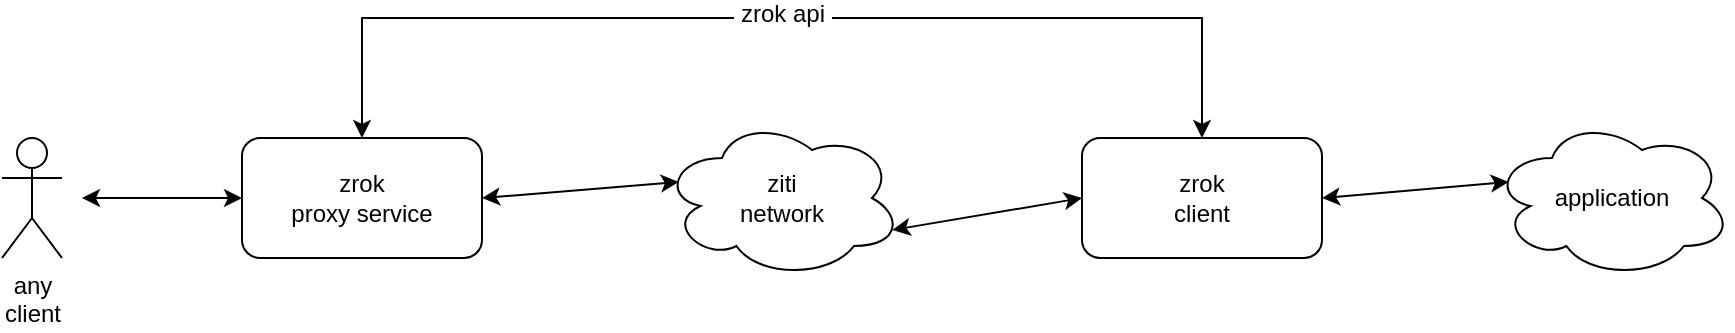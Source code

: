 <mxfile version="19.0.3" type="device"><diagram id="_Ghql2C1og50n_kotsIi" name="overview"><mxGraphModel dx="3340" dy="1343" grid="1" gridSize="10" guides="1" tooltips="1" connect="1" arrows="1" fold="1" page="1" pageScale="1" pageWidth="1700" pageHeight="1100" math="0" shadow="0"><root><mxCell id="0"/><mxCell id="1" parent="0"/><mxCell id="KRk2ur_QPlLHdqbURUod-1" value="ziti&lt;br&gt;network" style="ellipse;shape=cloud;whiteSpace=wrap;html=1;" parent="1" vertex="1"><mxGeometry x="748" y="536" width="120" height="80" as="geometry"/></mxCell><mxCell id="KRk2ur_QPlLHdqbURUod-2" value="zrok&lt;br&gt;client" style="rounded=1;whiteSpace=wrap;html=1;" parent="1" vertex="1"><mxGeometry x="958" y="546" width="120" height="60" as="geometry"/></mxCell><mxCell id="KRk2ur_QPlLHdqbURUod-3" value="application" style="ellipse;shape=cloud;whiteSpace=wrap;html=1;" parent="1" vertex="1"><mxGeometry x="1163" y="536" width="120" height="80" as="geometry"/></mxCell><mxCell id="KRk2ur_QPlLHdqbURUod-4" value="zrok&lt;br&gt;proxy service" style="rounded=1;whiteSpace=wrap;html=1;" parent="1" vertex="1"><mxGeometry x="538" y="546" width="120" height="60" as="geometry"/></mxCell><mxCell id="KRk2ur_QPlLHdqbURUod-5" value="any&lt;br&gt;client" style="shape=umlActor;verticalLabelPosition=bottom;verticalAlign=top;html=1;outlineConnect=0;" parent="1" vertex="1"><mxGeometry x="418" y="546" width="30" height="60" as="geometry"/></mxCell><mxCell id="KRk2ur_QPlLHdqbURUod-6" value="" style="endArrow=classic;startArrow=classic;html=1;rounded=0;entryX=0;entryY=0.5;entryDx=0;entryDy=0;" parent="1" target="KRk2ur_QPlLHdqbURUod-4" edge="1"><mxGeometry width="50" height="50" relative="1" as="geometry"><mxPoint x="458" y="576" as="sourcePoint"/><mxPoint x="578" y="686" as="targetPoint"/></mxGeometry></mxCell><mxCell id="KRk2ur_QPlLHdqbURUod-7" value="" style="endArrow=classic;startArrow=classic;html=1;rounded=0;entryX=0.07;entryY=0.4;entryDx=0;entryDy=0;entryPerimeter=0;exitX=1;exitY=0.5;exitDx=0;exitDy=0;" parent="1" source="KRk2ur_QPlLHdqbURUod-4" target="KRk2ur_QPlLHdqbURUod-1" edge="1"><mxGeometry width="50" height="50" relative="1" as="geometry"><mxPoint x="678" y="716" as="sourcePoint"/><mxPoint x="728" y="666" as="targetPoint"/></mxGeometry></mxCell><mxCell id="KRk2ur_QPlLHdqbURUod-8" value="" style="endArrow=classic;startArrow=classic;html=1;rounded=0;entryX=0;entryY=0.5;entryDx=0;entryDy=0;exitX=0.96;exitY=0.7;exitDx=0;exitDy=0;exitPerimeter=0;" parent="1" source="KRk2ur_QPlLHdqbURUod-1" target="KRk2ur_QPlLHdqbURUod-2" edge="1"><mxGeometry width="50" height="50" relative="1" as="geometry"><mxPoint x="938" y="736" as="sourcePoint"/><mxPoint x="988" y="686" as="targetPoint"/></mxGeometry></mxCell><mxCell id="KRk2ur_QPlLHdqbURUod-9" value="" style="endArrow=classic;startArrow=classic;html=1;rounded=0;entryX=0.07;entryY=0.4;entryDx=0;entryDy=0;entryPerimeter=0;exitX=1;exitY=0.5;exitDx=0;exitDy=0;" parent="1" source="KRk2ur_QPlLHdqbURUod-2" target="KRk2ur_QPlLHdqbURUod-3" edge="1"><mxGeometry width="50" height="50" relative="1" as="geometry"><mxPoint x="1188" y="716" as="sourcePoint"/><mxPoint x="1238" y="666" as="targetPoint"/></mxGeometry></mxCell><mxCell id="KRk2ur_QPlLHdqbURUod-16" value="" style="endArrow=classic;startArrow=classic;html=1;rounded=0;fontSize=12;exitX=0.5;exitY=0;exitDx=0;exitDy=0;entryX=0.5;entryY=0;entryDx=0;entryDy=0;" parent="1" source="KRk2ur_QPlLHdqbURUod-4" target="KRk2ur_QPlLHdqbURUod-2" edge="1"><mxGeometry width="50" height="50" relative="1" as="geometry"><mxPoint x="613" y="486" as="sourcePoint"/><mxPoint x="663" y="436" as="targetPoint"/><Array as="points"><mxPoint x="598" y="486"/><mxPoint x="1018" y="486"/></Array></mxGeometry></mxCell><mxCell id="KRk2ur_QPlLHdqbURUod-17" value="&amp;nbsp;zrok api&amp;nbsp;" style="edgeLabel;html=1;align=center;verticalAlign=middle;resizable=0;points=[];fontSize=12;" parent="KRk2ur_QPlLHdqbURUod-16" vertex="1" connectable="0"><mxGeometry x="0.13" y="2" relative="1" as="geometry"><mxPoint x="-35" as="offset"/></mxGeometry></mxCell></root></mxGraphModel></diagram></mxfile>